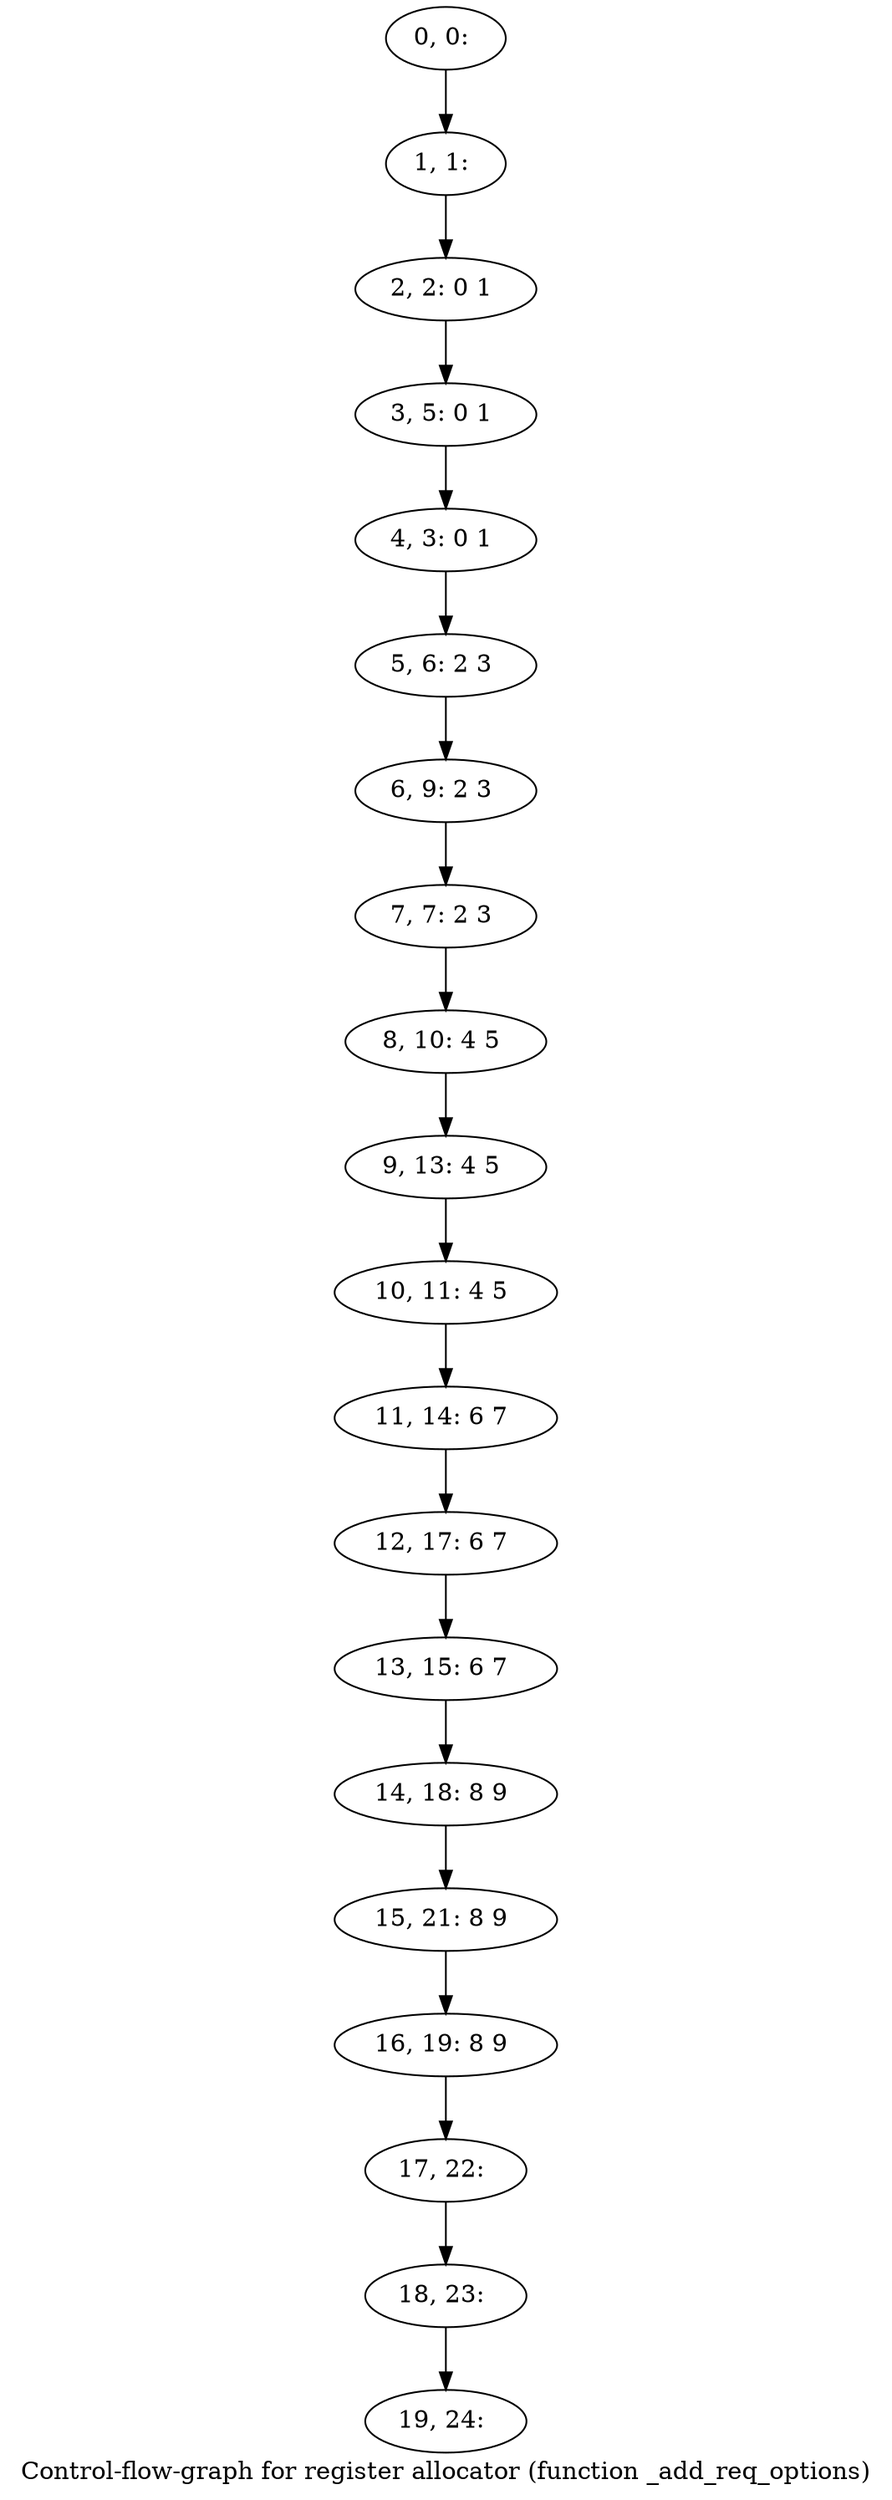 digraph G {
graph [label="Control-flow-graph for register allocator (function _add_req_options)"]
0[label="0, 0: "];
1[label="1, 1: "];
2[label="2, 2: 0 1 "];
3[label="3, 5: 0 1 "];
4[label="4, 3: 0 1 "];
5[label="5, 6: 2 3 "];
6[label="6, 9: 2 3 "];
7[label="7, 7: 2 3 "];
8[label="8, 10: 4 5 "];
9[label="9, 13: 4 5 "];
10[label="10, 11: 4 5 "];
11[label="11, 14: 6 7 "];
12[label="12, 17: 6 7 "];
13[label="13, 15: 6 7 "];
14[label="14, 18: 8 9 "];
15[label="15, 21: 8 9 "];
16[label="16, 19: 8 9 "];
17[label="17, 22: "];
18[label="18, 23: "];
19[label="19, 24: "];
0->1 ;
1->2 ;
2->3 ;
3->4 ;
4->5 ;
5->6 ;
6->7 ;
7->8 ;
8->9 ;
9->10 ;
10->11 ;
11->12 ;
12->13 ;
13->14 ;
14->15 ;
15->16 ;
16->17 ;
17->18 ;
18->19 ;
}
